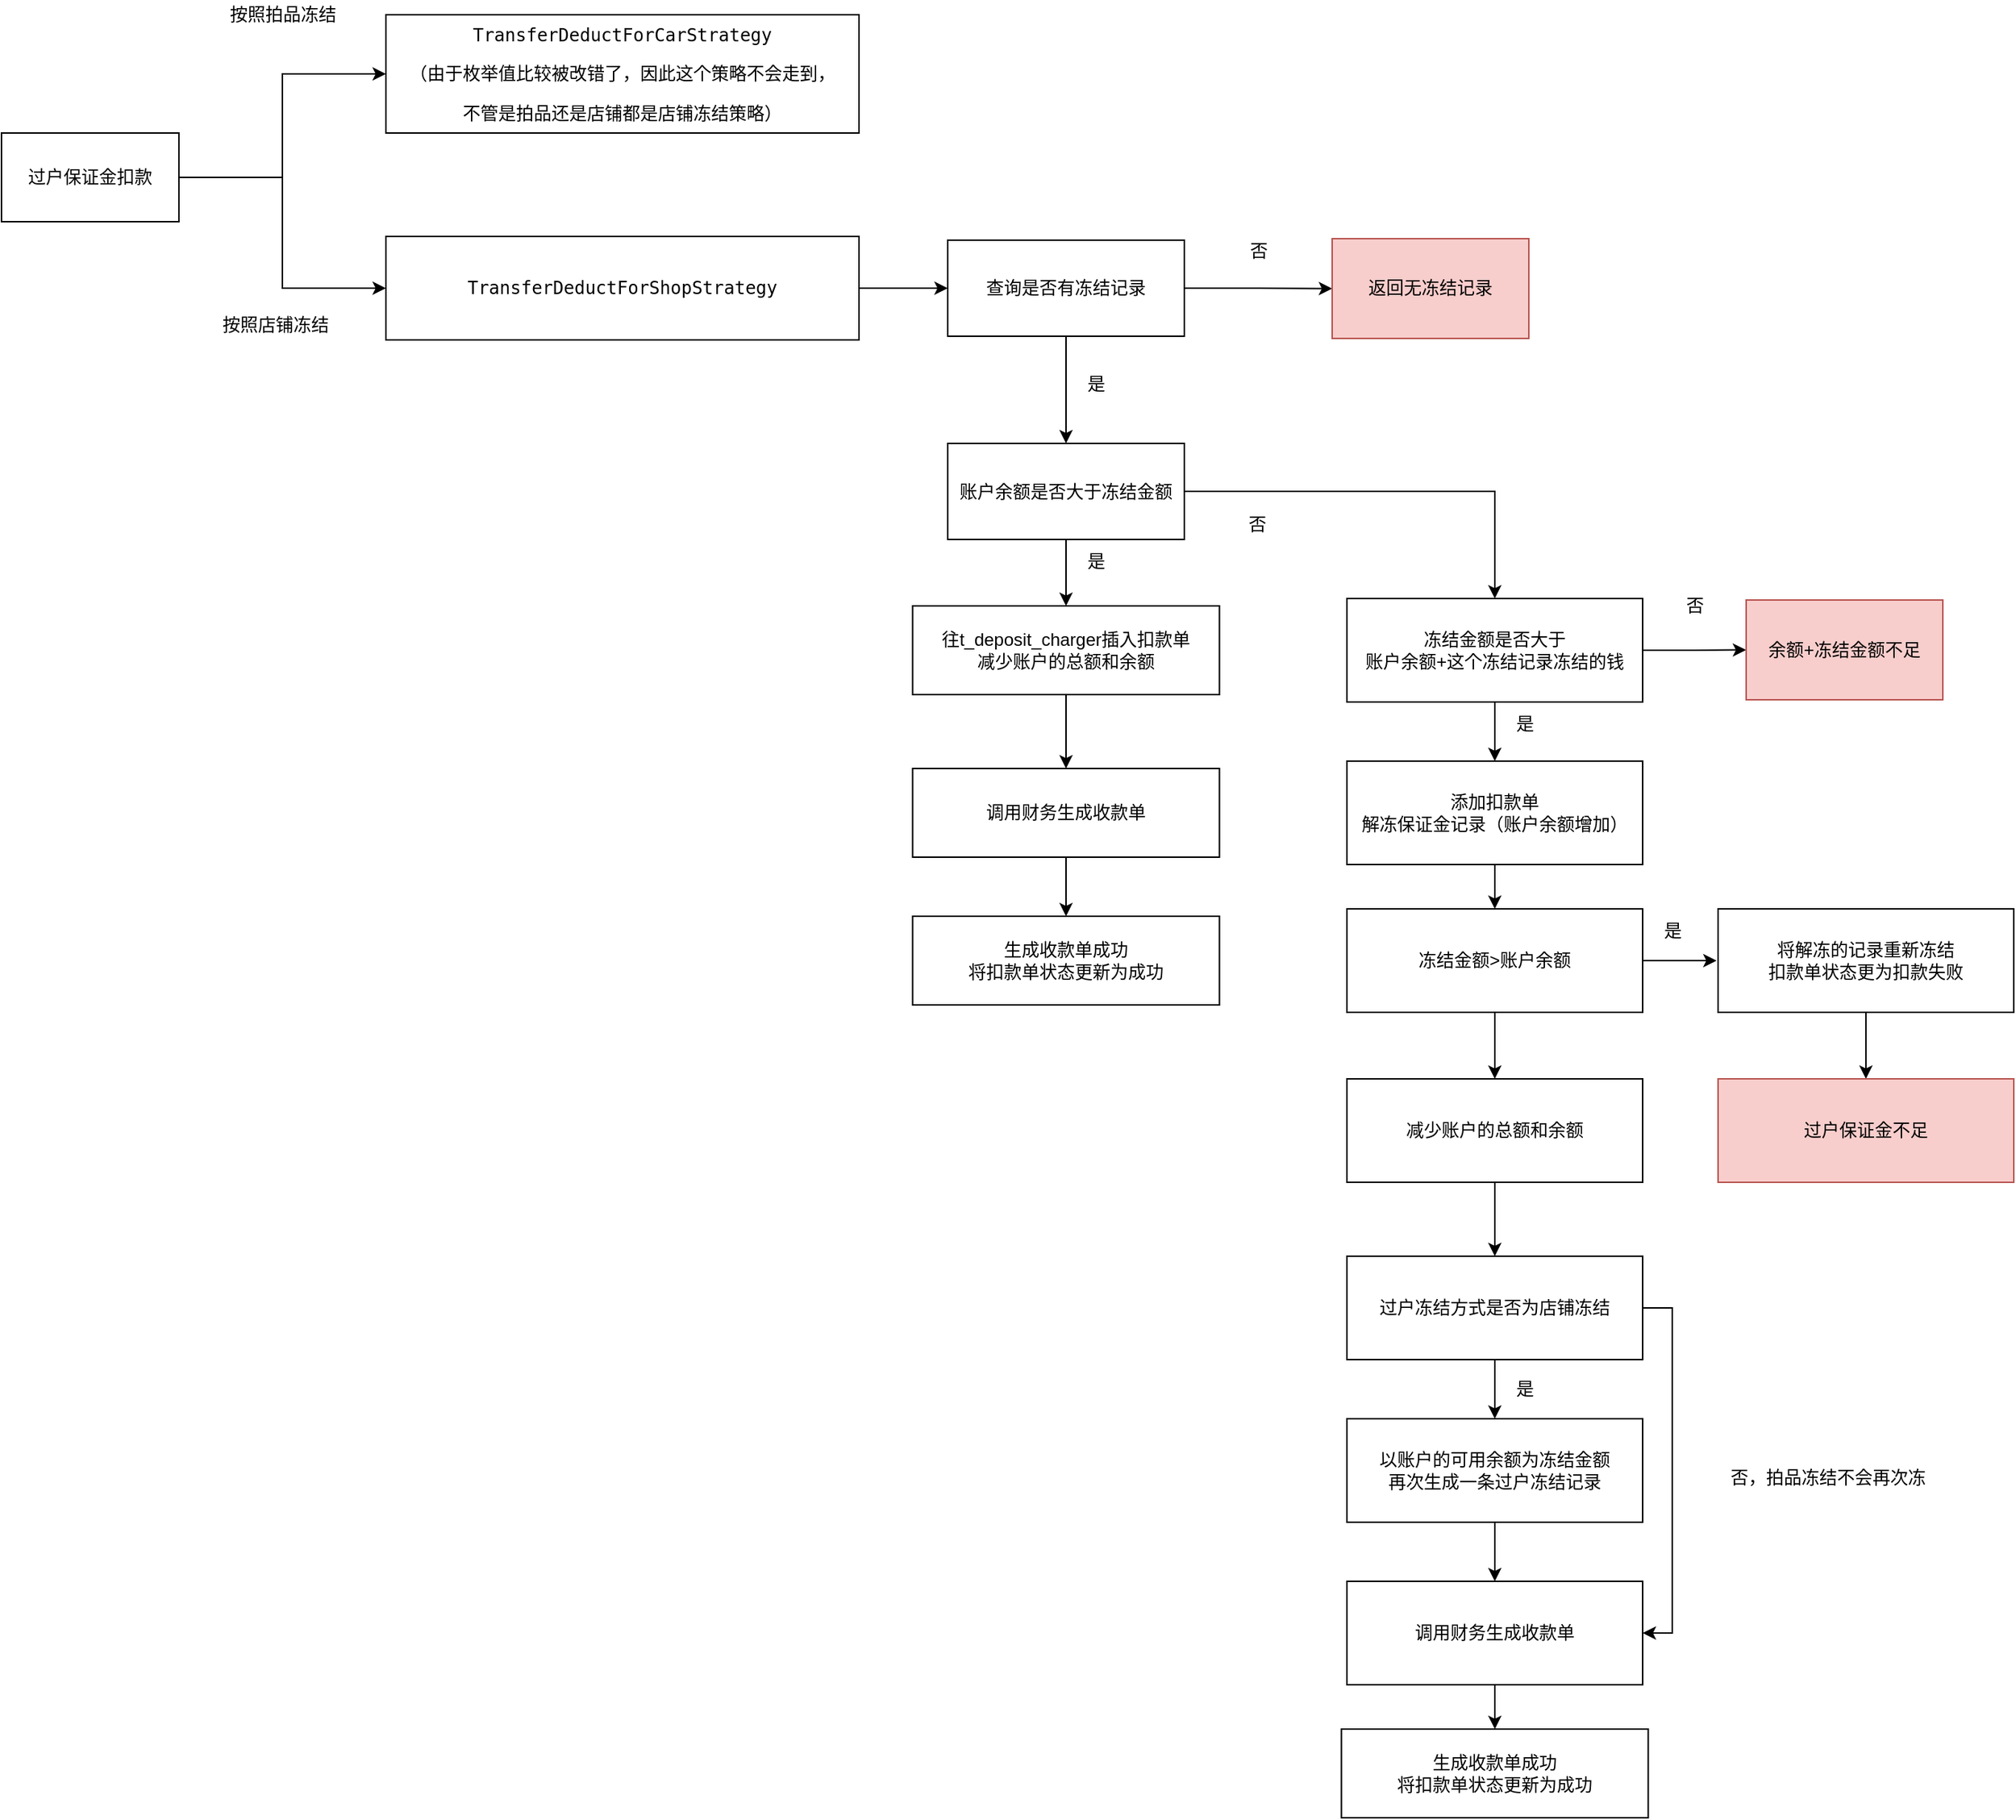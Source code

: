 <mxfile version="15.5.6" type="github">
  <diagram id="Zo02RNWAGuZj_4NM1UVz" name="Page-1">
    <mxGraphModel dx="1773" dy="536" grid="1" gridSize="10" guides="1" tooltips="1" connect="1" arrows="1" fold="1" page="1" pageScale="1" pageWidth="827" pageHeight="1169" math="0" shadow="0">
      <root>
        <mxCell id="0" />
        <mxCell id="1" parent="0" />
        <mxCell id="2DUY0KZcRuQeelkK5_3L-4" style="edgeStyle=orthogonalEdgeStyle;rounded=0;orthogonalLoop=1;jettySize=auto;html=1;exitX=1;exitY=0.5;exitDx=0;exitDy=0;entryX=0;entryY=0.5;entryDx=0;entryDy=0;" edge="1" parent="1" source="2DUY0KZcRuQeelkK5_3L-1" target="2DUY0KZcRuQeelkK5_3L-2">
          <mxGeometry relative="1" as="geometry" />
        </mxCell>
        <mxCell id="2DUY0KZcRuQeelkK5_3L-5" style="edgeStyle=orthogonalEdgeStyle;rounded=0;orthogonalLoop=1;jettySize=auto;html=1;exitX=1;exitY=0.5;exitDx=0;exitDy=0;entryX=0;entryY=0.5;entryDx=0;entryDy=0;" edge="1" parent="1" source="2DUY0KZcRuQeelkK5_3L-1" target="2DUY0KZcRuQeelkK5_3L-3">
          <mxGeometry relative="1" as="geometry" />
        </mxCell>
        <mxCell id="2DUY0KZcRuQeelkK5_3L-1" value="过户保证金扣款" style="rounded=0;whiteSpace=wrap;html=1;" vertex="1" parent="1">
          <mxGeometry x="-20" y="200" width="120" height="60" as="geometry" />
        </mxCell>
        <mxCell id="2DUY0KZcRuQeelkK5_3L-2" value="&lt;pre&gt;TransferDeductForCarStrategy&lt;/pre&gt;&lt;pre&gt;（由于枚举值比较被改错了，因此这个策略不会走到，&lt;/pre&gt;&lt;pre&gt;不管是拍品还是店铺都是店铺冻结策略）&lt;/pre&gt;" style="rounded=0;whiteSpace=wrap;html=1;" vertex="1" parent="1">
          <mxGeometry x="240" y="120" width="320" height="80" as="geometry" />
        </mxCell>
        <mxCell id="2DUY0KZcRuQeelkK5_3L-20" style="edgeStyle=orthogonalEdgeStyle;rounded=0;orthogonalLoop=1;jettySize=auto;html=1;exitX=1;exitY=0.5;exitDx=0;exitDy=0;entryX=0;entryY=0.5;entryDx=0;entryDy=0;" edge="1" parent="1" source="2DUY0KZcRuQeelkK5_3L-3" target="2DUY0KZcRuQeelkK5_3L-8">
          <mxGeometry relative="1" as="geometry" />
        </mxCell>
        <mxCell id="2DUY0KZcRuQeelkK5_3L-3" value="&lt;pre&gt;TransferDeductForShopStrategy&lt;/pre&gt;" style="rounded=0;whiteSpace=wrap;html=1;" vertex="1" parent="1">
          <mxGeometry x="240" y="270" width="320" height="70" as="geometry" />
        </mxCell>
        <mxCell id="2DUY0KZcRuQeelkK5_3L-6" value="按照拍品冻结" style="text;html=1;align=center;verticalAlign=middle;resizable=0;points=[];autosize=1;strokeColor=none;fillColor=none;" vertex="1" parent="1">
          <mxGeometry x="125" y="110" width="90" height="20" as="geometry" />
        </mxCell>
        <mxCell id="2DUY0KZcRuQeelkK5_3L-7" value="按照店铺冻结" style="text;html=1;align=center;verticalAlign=middle;resizable=0;points=[];autosize=1;strokeColor=none;fillColor=none;" vertex="1" parent="1">
          <mxGeometry x="120" y="320" width="90" height="20" as="geometry" />
        </mxCell>
        <mxCell id="2DUY0KZcRuQeelkK5_3L-21" style="edgeStyle=orthogonalEdgeStyle;rounded=0;orthogonalLoop=1;jettySize=auto;html=1;exitX=1;exitY=0.5;exitDx=0;exitDy=0;entryX=0;entryY=0.5;entryDx=0;entryDy=0;" edge="1" parent="1" source="2DUY0KZcRuQeelkK5_3L-8" target="2DUY0KZcRuQeelkK5_3L-9">
          <mxGeometry relative="1" as="geometry" />
        </mxCell>
        <mxCell id="2DUY0KZcRuQeelkK5_3L-23" style="edgeStyle=orthogonalEdgeStyle;rounded=0;orthogonalLoop=1;jettySize=auto;html=1;" edge="1" parent="1" source="2DUY0KZcRuQeelkK5_3L-8" target="2DUY0KZcRuQeelkK5_3L-10">
          <mxGeometry relative="1" as="geometry" />
        </mxCell>
        <mxCell id="2DUY0KZcRuQeelkK5_3L-8" value="查询是否有冻结记录" style="rounded=0;whiteSpace=wrap;html=1;" vertex="1" parent="1">
          <mxGeometry x="620" y="272.5" width="160" height="65" as="geometry" />
        </mxCell>
        <mxCell id="2DUY0KZcRuQeelkK5_3L-9" value="返回无冻结记录" style="rounded=0;whiteSpace=wrap;html=1;fillColor=#f8cecc;strokeColor=#b85450;" vertex="1" parent="1">
          <mxGeometry x="880" y="271.5" width="133" height="67.5" as="geometry" />
        </mxCell>
        <mxCell id="2DUY0KZcRuQeelkK5_3L-13" style="edgeStyle=orthogonalEdgeStyle;rounded=0;orthogonalLoop=1;jettySize=auto;html=1;entryX=0.5;entryY=0;entryDx=0;entryDy=0;" edge="1" parent="1" source="2DUY0KZcRuQeelkK5_3L-10" target="2DUY0KZcRuQeelkK5_3L-11">
          <mxGeometry relative="1" as="geometry" />
        </mxCell>
        <mxCell id="2DUY0KZcRuQeelkK5_3L-15" style="edgeStyle=orthogonalEdgeStyle;rounded=0;orthogonalLoop=1;jettySize=auto;html=1;exitX=1;exitY=0.5;exitDx=0;exitDy=0;entryX=0.5;entryY=0;entryDx=0;entryDy=0;" edge="1" parent="1" source="2DUY0KZcRuQeelkK5_3L-10" target="2DUY0KZcRuQeelkK5_3L-12">
          <mxGeometry relative="1" as="geometry" />
        </mxCell>
        <mxCell id="2DUY0KZcRuQeelkK5_3L-10" value="账户余额是否大于冻结金额" style="rounded=0;whiteSpace=wrap;html=1;" vertex="1" parent="1">
          <mxGeometry x="620" y="410" width="160" height="65" as="geometry" />
        </mxCell>
        <mxCell id="2DUY0KZcRuQeelkK5_3L-25" style="edgeStyle=orthogonalEdgeStyle;rounded=0;orthogonalLoop=1;jettySize=auto;html=1;exitX=0.5;exitY=1;exitDx=0;exitDy=0;entryX=0.5;entryY=0;entryDx=0;entryDy=0;" edge="1" parent="1" source="2DUY0KZcRuQeelkK5_3L-11" target="2DUY0KZcRuQeelkK5_3L-18">
          <mxGeometry relative="1" as="geometry" />
        </mxCell>
        <mxCell id="2DUY0KZcRuQeelkK5_3L-11" value="往t_deposit_charger插入扣款单&lt;br&gt;减少账户的总额和余额" style="rounded=0;whiteSpace=wrap;html=1;" vertex="1" parent="1">
          <mxGeometry x="596.25" y="520" width="207.5" height="60" as="geometry" />
        </mxCell>
        <mxCell id="2DUY0KZcRuQeelkK5_3L-28" style="edgeStyle=orthogonalEdgeStyle;rounded=0;orthogonalLoop=1;jettySize=auto;html=1;exitX=1;exitY=0.5;exitDx=0;exitDy=0;entryX=0;entryY=0.5;entryDx=0;entryDy=0;" edge="1" parent="1" source="2DUY0KZcRuQeelkK5_3L-12" target="2DUY0KZcRuQeelkK5_3L-27">
          <mxGeometry relative="1" as="geometry" />
        </mxCell>
        <mxCell id="2DUY0KZcRuQeelkK5_3L-32" style="edgeStyle=orthogonalEdgeStyle;rounded=0;orthogonalLoop=1;jettySize=auto;html=1;entryX=0.5;entryY=0;entryDx=0;entryDy=0;" edge="1" parent="1" source="2DUY0KZcRuQeelkK5_3L-12" target="2DUY0KZcRuQeelkK5_3L-30">
          <mxGeometry relative="1" as="geometry" />
        </mxCell>
        <mxCell id="2DUY0KZcRuQeelkK5_3L-12" value="冻结金额是否大于&lt;br&gt;账户余额+这个冻结记录冻结的钱" style="rounded=0;whiteSpace=wrap;html=1;" vertex="1" parent="1">
          <mxGeometry x="890" y="515" width="200" height="70" as="geometry" />
        </mxCell>
        <mxCell id="2DUY0KZcRuQeelkK5_3L-16" value="是" style="text;html=1;align=center;verticalAlign=middle;resizable=0;points=[];autosize=1;strokeColor=none;fillColor=none;" vertex="1" parent="1">
          <mxGeometry x="705" y="480" width="30" height="20" as="geometry" />
        </mxCell>
        <mxCell id="2DUY0KZcRuQeelkK5_3L-17" value="否" style="text;html=1;align=center;verticalAlign=middle;resizable=0;points=[];autosize=1;strokeColor=none;fillColor=none;" vertex="1" parent="1">
          <mxGeometry x="813.5" y="455" width="30" height="20" as="geometry" />
        </mxCell>
        <mxCell id="2DUY0KZcRuQeelkK5_3L-26" style="edgeStyle=orthogonalEdgeStyle;rounded=0;orthogonalLoop=1;jettySize=auto;html=1;" edge="1" parent="1" source="2DUY0KZcRuQeelkK5_3L-18" target="2DUY0KZcRuQeelkK5_3L-19">
          <mxGeometry relative="1" as="geometry" />
        </mxCell>
        <mxCell id="2DUY0KZcRuQeelkK5_3L-18" value="调用财务生成收款单" style="rounded=0;whiteSpace=wrap;html=1;" vertex="1" parent="1">
          <mxGeometry x="596.25" y="630" width="207.5" height="60" as="geometry" />
        </mxCell>
        <mxCell id="2DUY0KZcRuQeelkK5_3L-19" value="生成收款单成功&lt;br&gt;将扣款单状态更新为成功" style="rounded=0;whiteSpace=wrap;html=1;" vertex="1" parent="1">
          <mxGeometry x="596.25" y="730" width="207.5" height="60" as="geometry" />
        </mxCell>
        <mxCell id="2DUY0KZcRuQeelkK5_3L-22" value="否" style="text;html=1;align=center;verticalAlign=middle;resizable=0;points=[];autosize=1;strokeColor=none;fillColor=none;" vertex="1" parent="1">
          <mxGeometry x="815" y="270" width="30" height="20" as="geometry" />
        </mxCell>
        <mxCell id="2DUY0KZcRuQeelkK5_3L-24" value="是" style="text;html=1;align=center;verticalAlign=middle;resizable=0;points=[];autosize=1;strokeColor=none;fillColor=none;" vertex="1" parent="1">
          <mxGeometry x="705" y="360" width="30" height="20" as="geometry" />
        </mxCell>
        <mxCell id="2DUY0KZcRuQeelkK5_3L-27" value="余额+冻结金额不足" style="rounded=0;whiteSpace=wrap;html=1;fillColor=#f8cecc;strokeColor=#b85450;" vertex="1" parent="1">
          <mxGeometry x="1160" y="516" width="133" height="67.5" as="geometry" />
        </mxCell>
        <mxCell id="2DUY0KZcRuQeelkK5_3L-29" value="否" style="text;html=1;align=center;verticalAlign=middle;resizable=0;points=[];autosize=1;strokeColor=none;fillColor=none;" vertex="1" parent="1">
          <mxGeometry x="1110" y="510" width="30" height="20" as="geometry" />
        </mxCell>
        <mxCell id="2DUY0KZcRuQeelkK5_3L-33" style="edgeStyle=orthogonalEdgeStyle;rounded=0;orthogonalLoop=1;jettySize=auto;html=1;exitX=0.5;exitY=1;exitDx=0;exitDy=0;entryX=0.5;entryY=0;entryDx=0;entryDy=0;" edge="1" parent="1" source="2DUY0KZcRuQeelkK5_3L-30" target="2DUY0KZcRuQeelkK5_3L-31">
          <mxGeometry relative="1" as="geometry" />
        </mxCell>
        <mxCell id="2DUY0KZcRuQeelkK5_3L-30" value="添加扣款单&lt;br&gt;解冻保证金记录（账户余额增加）" style="rounded=0;whiteSpace=wrap;html=1;" vertex="1" parent="1">
          <mxGeometry x="890" y="625" width="200" height="70" as="geometry" />
        </mxCell>
        <mxCell id="2DUY0KZcRuQeelkK5_3L-36" style="edgeStyle=orthogonalEdgeStyle;rounded=0;orthogonalLoop=1;jettySize=auto;html=1;exitX=1;exitY=0.5;exitDx=0;exitDy=0;" edge="1" parent="1" source="2DUY0KZcRuQeelkK5_3L-31">
          <mxGeometry relative="1" as="geometry">
            <mxPoint x="1140" y="760" as="targetPoint" />
          </mxGeometry>
        </mxCell>
        <mxCell id="2DUY0KZcRuQeelkK5_3L-52" style="edgeStyle=orthogonalEdgeStyle;rounded=0;orthogonalLoop=1;jettySize=auto;html=1;" edge="1" parent="1" source="2DUY0KZcRuQeelkK5_3L-31" target="2DUY0KZcRuQeelkK5_3L-39">
          <mxGeometry relative="1" as="geometry" />
        </mxCell>
        <mxCell id="2DUY0KZcRuQeelkK5_3L-31" value="冻结金额&amp;gt;账户余额" style="rounded=0;whiteSpace=wrap;html=1;" vertex="1" parent="1">
          <mxGeometry x="890" y="725" width="200" height="70" as="geometry" />
        </mxCell>
        <mxCell id="2DUY0KZcRuQeelkK5_3L-37" style="edgeStyle=orthogonalEdgeStyle;rounded=0;orthogonalLoop=1;jettySize=auto;html=1;exitX=0.5;exitY=1;exitDx=0;exitDy=0;entryX=0.5;entryY=0;entryDx=0;entryDy=0;" edge="1" parent="1" source="2DUY0KZcRuQeelkK5_3L-34" target="2DUY0KZcRuQeelkK5_3L-35">
          <mxGeometry relative="1" as="geometry" />
        </mxCell>
        <mxCell id="2DUY0KZcRuQeelkK5_3L-34" value="将解冻的记录重新冻结&lt;br&gt;扣款单状态更为扣款失败" style="rounded=0;whiteSpace=wrap;html=1;" vertex="1" parent="1">
          <mxGeometry x="1141" y="725" width="200" height="70" as="geometry" />
        </mxCell>
        <mxCell id="2DUY0KZcRuQeelkK5_3L-35" value="过户保证金不足" style="rounded=0;whiteSpace=wrap;html=1;fillColor=#f8cecc;strokeColor=#b85450;" vertex="1" parent="1">
          <mxGeometry x="1141" y="840" width="200" height="70" as="geometry" />
        </mxCell>
        <mxCell id="2DUY0KZcRuQeelkK5_3L-38" value="是" style="text;html=1;align=center;verticalAlign=middle;resizable=0;points=[];autosize=1;strokeColor=none;fillColor=none;" vertex="1" parent="1">
          <mxGeometry x="1095" y="730" width="30" height="20" as="geometry" />
        </mxCell>
        <mxCell id="2DUY0KZcRuQeelkK5_3L-51" style="edgeStyle=orthogonalEdgeStyle;rounded=0;orthogonalLoop=1;jettySize=auto;html=1;exitX=0.5;exitY=1;exitDx=0;exitDy=0;entryX=0.5;entryY=0;entryDx=0;entryDy=0;" edge="1" parent="1" source="2DUY0KZcRuQeelkK5_3L-39" target="2DUY0KZcRuQeelkK5_3L-44">
          <mxGeometry relative="1" as="geometry" />
        </mxCell>
        <mxCell id="2DUY0KZcRuQeelkK5_3L-39" value="减少账户的总额和余额" style="rounded=0;whiteSpace=wrap;html=1;" vertex="1" parent="1">
          <mxGeometry x="890" y="840" width="200" height="70" as="geometry" />
        </mxCell>
        <mxCell id="2DUY0KZcRuQeelkK5_3L-48" value="" style="edgeStyle=orthogonalEdgeStyle;rounded=0;orthogonalLoop=1;jettySize=auto;html=1;" edge="1" parent="1" source="2DUY0KZcRuQeelkK5_3L-40" target="2DUY0KZcRuQeelkK5_3L-41">
          <mxGeometry relative="1" as="geometry" />
        </mxCell>
        <mxCell id="2DUY0KZcRuQeelkK5_3L-40" value="调用财务生成收款单" style="rounded=0;whiteSpace=wrap;html=1;" vertex="1" parent="1">
          <mxGeometry x="890" y="1180" width="200" height="70" as="geometry" />
        </mxCell>
        <mxCell id="2DUY0KZcRuQeelkK5_3L-41" value="生成收款单成功&lt;br&gt;将扣款单状态更新为成功" style="rounded=0;whiteSpace=wrap;html=1;" vertex="1" parent="1">
          <mxGeometry x="886.25" y="1280" width="207.5" height="60" as="geometry" />
        </mxCell>
        <mxCell id="2DUY0KZcRuQeelkK5_3L-47" value="" style="edgeStyle=orthogonalEdgeStyle;rounded=0;orthogonalLoop=1;jettySize=auto;html=1;" edge="1" parent="1" source="2DUY0KZcRuQeelkK5_3L-42" target="2DUY0KZcRuQeelkK5_3L-40">
          <mxGeometry relative="1" as="geometry" />
        </mxCell>
        <mxCell id="2DUY0KZcRuQeelkK5_3L-42" value="以账户的可用余额为冻结金额&lt;br&gt;再次生成一条过户冻结记录" style="rounded=0;whiteSpace=wrap;html=1;" vertex="1" parent="1">
          <mxGeometry x="890" y="1070" width="200" height="70" as="geometry" />
        </mxCell>
        <mxCell id="2DUY0KZcRuQeelkK5_3L-43" value="是" style="text;html=1;align=center;verticalAlign=middle;resizable=0;points=[];autosize=1;strokeColor=none;fillColor=none;" vertex="1" parent="1">
          <mxGeometry x="995" y="590" width="30" height="20" as="geometry" />
        </mxCell>
        <mxCell id="2DUY0KZcRuQeelkK5_3L-45" style="edgeStyle=orthogonalEdgeStyle;rounded=0;orthogonalLoop=1;jettySize=auto;html=1;exitX=0.5;exitY=1;exitDx=0;exitDy=0;entryX=0.5;entryY=0;entryDx=0;entryDy=0;" edge="1" parent="1" source="2DUY0KZcRuQeelkK5_3L-44" target="2DUY0KZcRuQeelkK5_3L-42">
          <mxGeometry relative="1" as="geometry" />
        </mxCell>
        <mxCell id="2DUY0KZcRuQeelkK5_3L-49" style="edgeStyle=orthogonalEdgeStyle;rounded=0;orthogonalLoop=1;jettySize=auto;html=1;exitX=1;exitY=0.5;exitDx=0;exitDy=0;entryX=1;entryY=0.5;entryDx=0;entryDy=0;" edge="1" parent="1" source="2DUY0KZcRuQeelkK5_3L-44" target="2DUY0KZcRuQeelkK5_3L-40">
          <mxGeometry relative="1" as="geometry" />
        </mxCell>
        <mxCell id="2DUY0KZcRuQeelkK5_3L-44" value="过户冻结方式是否为店铺冻结" style="rounded=0;whiteSpace=wrap;html=1;" vertex="1" parent="1">
          <mxGeometry x="890" y="960" width="200" height="70" as="geometry" />
        </mxCell>
        <mxCell id="2DUY0KZcRuQeelkK5_3L-46" value="是" style="text;html=1;align=center;verticalAlign=middle;resizable=0;points=[];autosize=1;strokeColor=none;fillColor=none;" vertex="1" parent="1">
          <mxGeometry x="995" y="1040" width="30" height="20" as="geometry" />
        </mxCell>
        <mxCell id="2DUY0KZcRuQeelkK5_3L-50" value="否，拍品冻结不会再次冻" style="text;html=1;align=center;verticalAlign=middle;resizable=0;points=[];autosize=1;strokeColor=none;fillColor=none;" vertex="1" parent="1">
          <mxGeometry x="1140" y="1100" width="150" height="20" as="geometry" />
        </mxCell>
      </root>
    </mxGraphModel>
  </diagram>
</mxfile>

